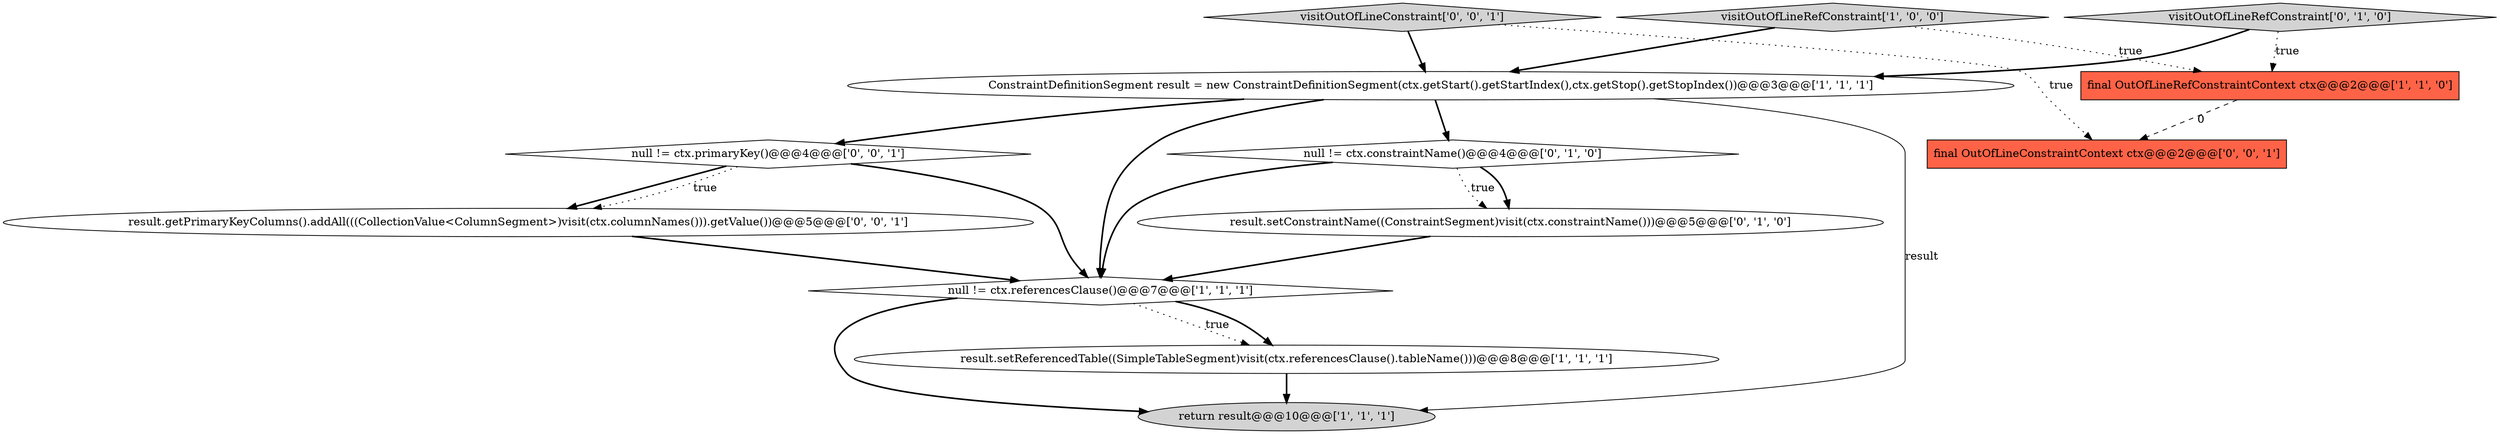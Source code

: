 digraph {
9 [style = filled, label = "visitOutOfLineConstraint['0', '0', '1']", fillcolor = lightgray, shape = diamond image = "AAA0AAABBB3BBB"];
3 [style = filled, label = "result.setReferencedTable((SimpleTableSegment)visit(ctx.referencesClause().tableName()))@@@8@@@['1', '1', '1']", fillcolor = white, shape = ellipse image = "AAA0AAABBB1BBB"];
5 [style = filled, label = "return result@@@10@@@['1', '1', '1']", fillcolor = lightgray, shape = ellipse image = "AAA0AAABBB1BBB"];
10 [style = filled, label = "final OutOfLineConstraintContext ctx@@@2@@@['0', '0', '1']", fillcolor = tomato, shape = box image = "AAA0AAABBB3BBB"];
12 [style = filled, label = "result.getPrimaryKeyColumns().addAll(((CollectionValue<ColumnSegment>)visit(ctx.columnNames())).getValue())@@@5@@@['0', '0', '1']", fillcolor = white, shape = ellipse image = "AAA0AAABBB3BBB"];
0 [style = filled, label = "final OutOfLineRefConstraintContext ctx@@@2@@@['1', '1', '0']", fillcolor = tomato, shape = box image = "AAA0AAABBB1BBB"];
1 [style = filled, label = "ConstraintDefinitionSegment result = new ConstraintDefinitionSegment(ctx.getStart().getStartIndex(),ctx.getStop().getStopIndex())@@@3@@@['1', '1', '1']", fillcolor = white, shape = ellipse image = "AAA0AAABBB1BBB"];
2 [style = filled, label = "null != ctx.referencesClause()@@@7@@@['1', '1', '1']", fillcolor = white, shape = diamond image = "AAA0AAABBB1BBB"];
8 [style = filled, label = "result.setConstraintName((ConstraintSegment)visit(ctx.constraintName()))@@@5@@@['0', '1', '0']", fillcolor = white, shape = ellipse image = "AAA1AAABBB2BBB"];
7 [style = filled, label = "null != ctx.constraintName()@@@4@@@['0', '1', '0']", fillcolor = white, shape = diamond image = "AAA1AAABBB2BBB"];
11 [style = filled, label = "null != ctx.primaryKey()@@@4@@@['0', '0', '1']", fillcolor = white, shape = diamond image = "AAA0AAABBB3BBB"];
6 [style = filled, label = "visitOutOfLineRefConstraint['0', '1', '0']", fillcolor = lightgray, shape = diamond image = "AAA0AAABBB2BBB"];
4 [style = filled, label = "visitOutOfLineRefConstraint['1', '0', '0']", fillcolor = lightgray, shape = diamond image = "AAA0AAABBB1BBB"];
2->3 [style = dotted, label="true"];
7->8 [style = bold, label=""];
11->12 [style = bold, label=""];
11->12 [style = dotted, label="true"];
2->5 [style = bold, label=""];
7->8 [style = dotted, label="true"];
12->2 [style = bold, label=""];
0->10 [style = dashed, label="0"];
4->0 [style = dotted, label="true"];
3->5 [style = bold, label=""];
11->2 [style = bold, label=""];
4->1 [style = bold, label=""];
9->10 [style = dotted, label="true"];
1->11 [style = bold, label=""];
2->3 [style = bold, label=""];
6->0 [style = dotted, label="true"];
8->2 [style = bold, label=""];
1->5 [style = solid, label="result"];
1->7 [style = bold, label=""];
9->1 [style = bold, label=""];
6->1 [style = bold, label=""];
1->2 [style = bold, label=""];
7->2 [style = bold, label=""];
}
